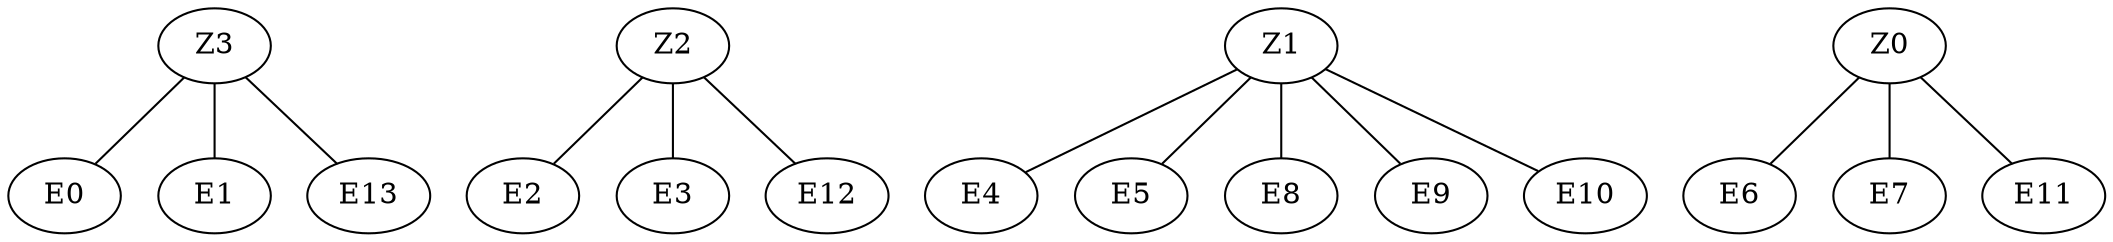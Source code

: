 graph linkages {
Z3 -- E0
Z3 -- E1
Z2 -- E2
Z2 -- E3
Z1 -- E4
Z1 -- E5
Z0 -- E6
Z0 -- E7
Z1 -- E8
Z1 -- E9
Z1 -- E10
Z0 -- E11
Z2 -- E12
Z3 -- E13
}
